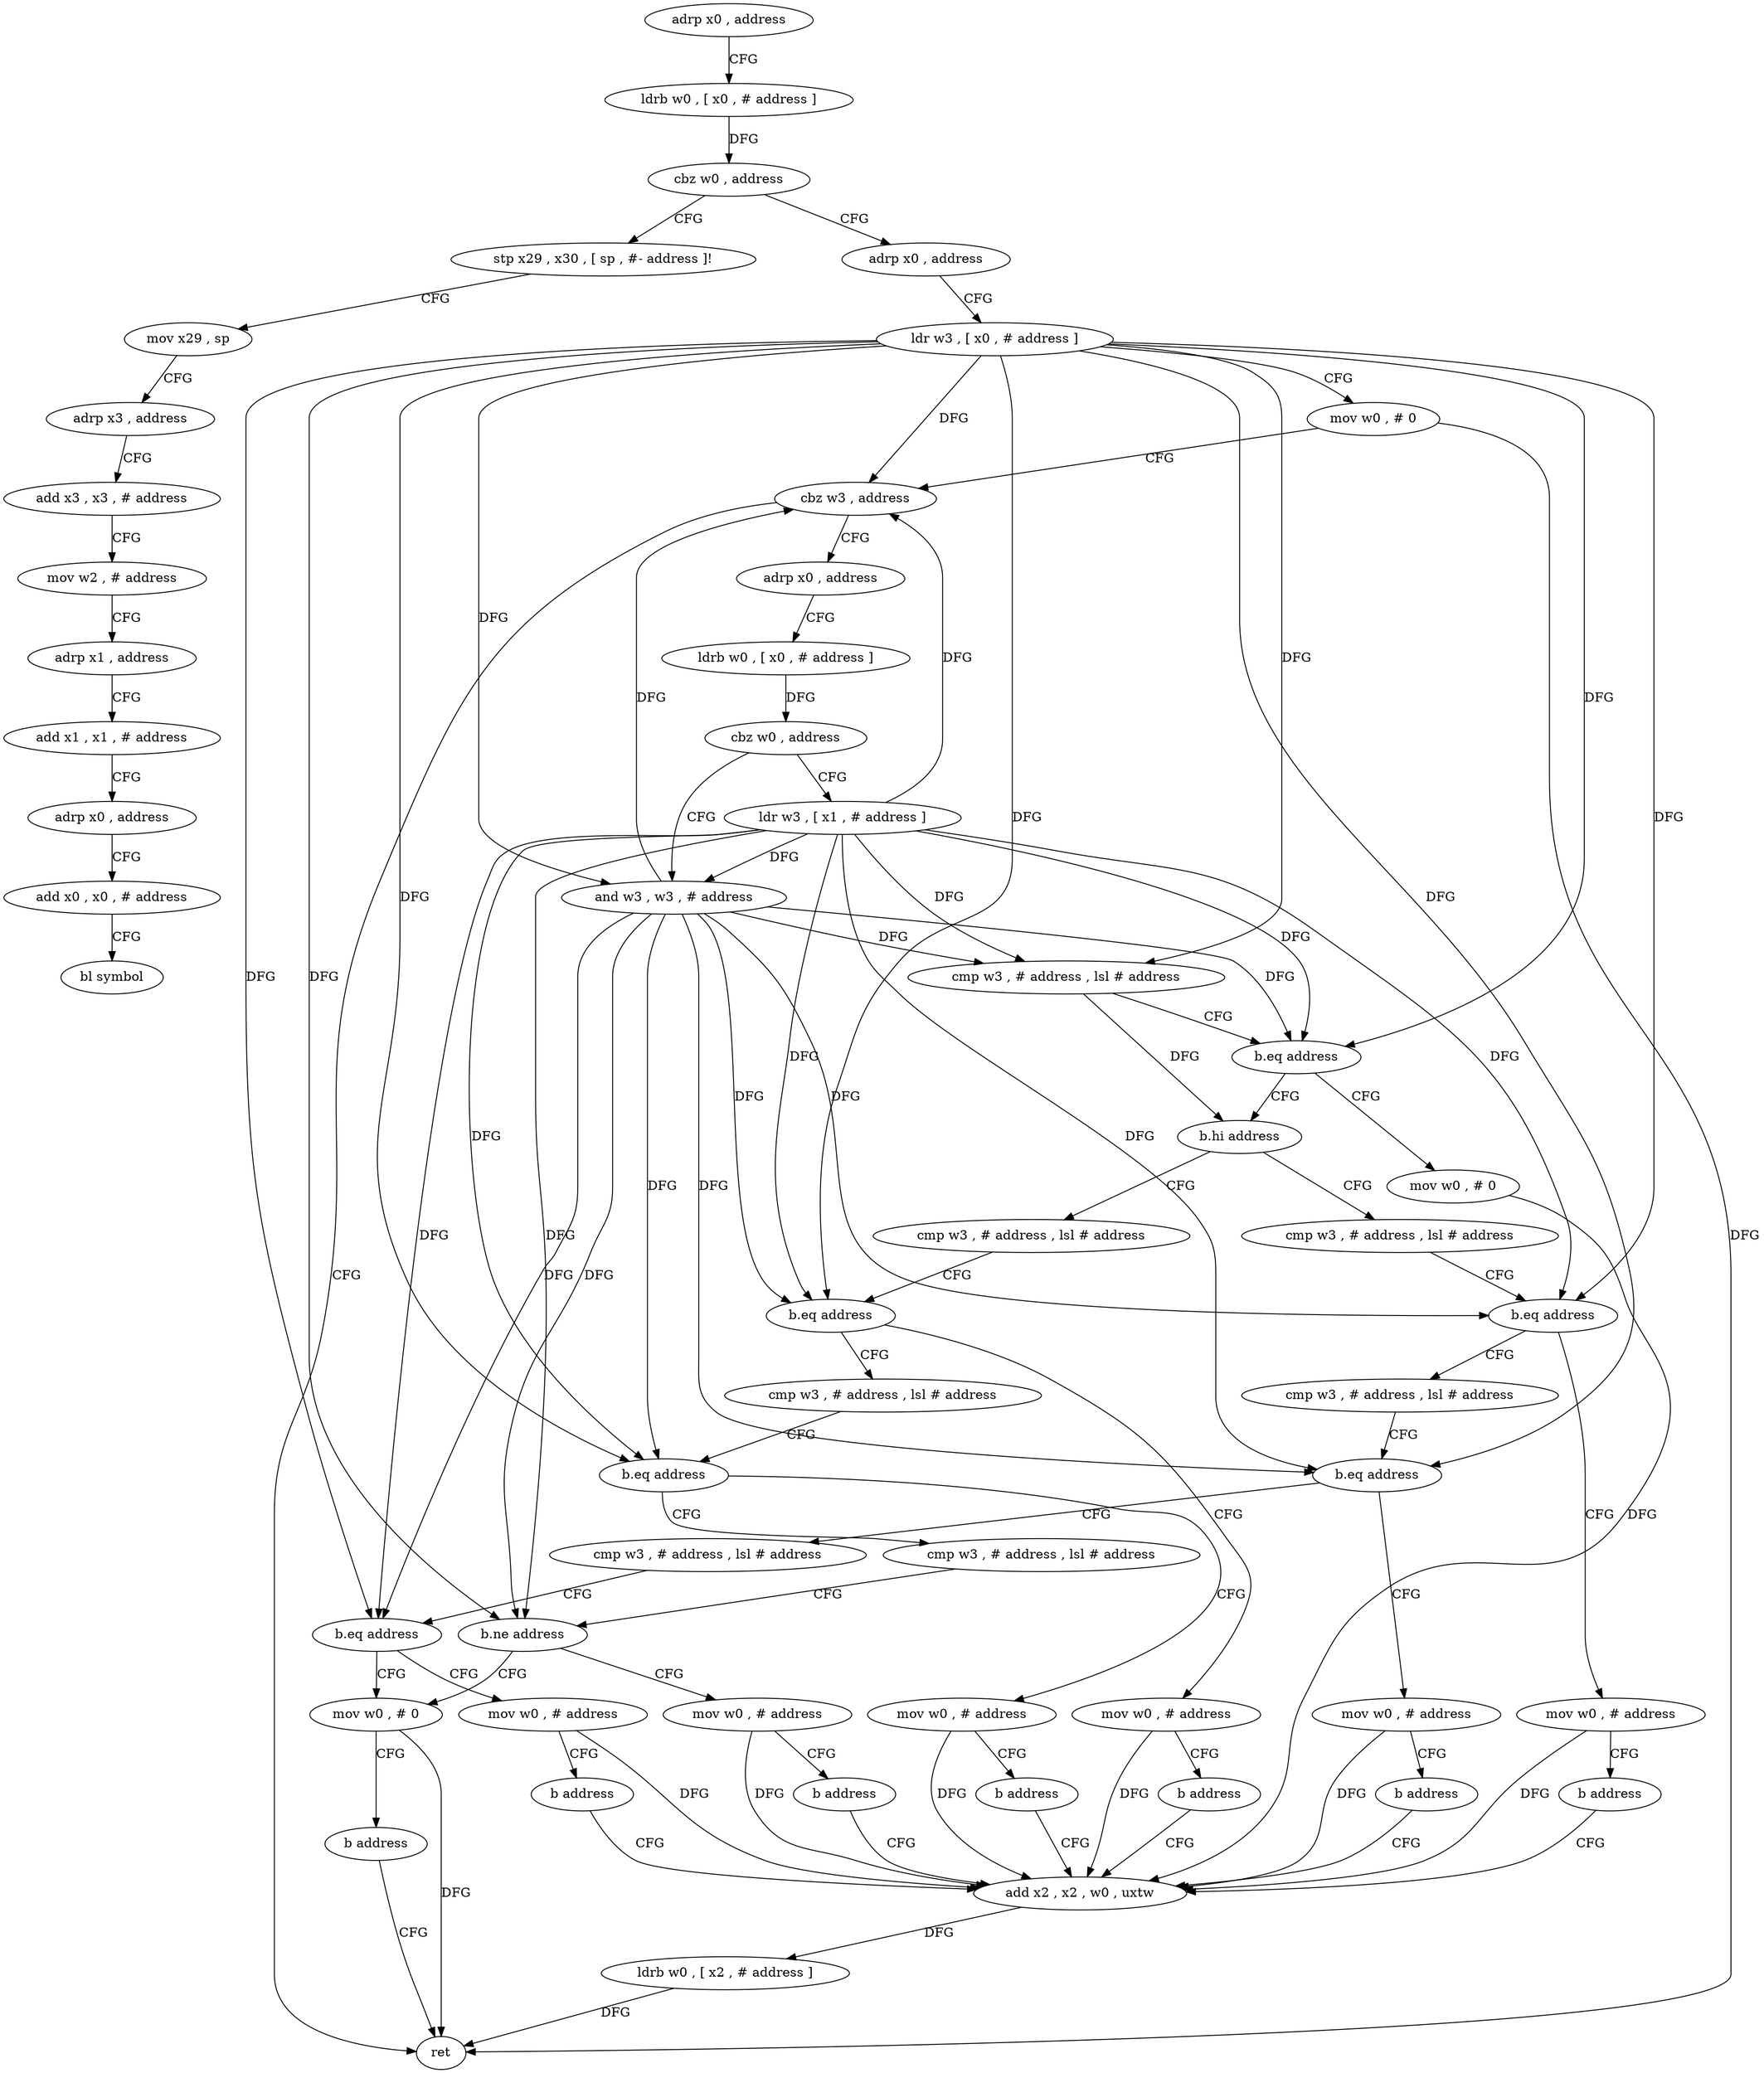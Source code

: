 digraph "func" {
"4216960" [label = "adrp x0 , address" ]
"4216964" [label = "ldrb w0 , [ x0 , # address ]" ]
"4216968" [label = "cbz w0 , address" ]
"4217052" [label = "stp x29 , x30 , [ sp , #- address ]!" ]
"4216972" [label = "adrp x0 , address" ]
"4217056" [label = "mov x29 , sp" ]
"4217060" [label = "adrp x3 , address" ]
"4217064" [label = "add x3 , x3 , # address" ]
"4217068" [label = "mov w2 , # address" ]
"4217072" [label = "adrp x1 , address" ]
"4217076" [label = "add x1 , x1 , # address" ]
"4217080" [label = "adrp x0 , address" ]
"4217084" [label = "add x0 , x0 , # address" ]
"4217088" [label = "bl symbol" ]
"4216976" [label = "ldr w3 , [ x0 , # address ]" ]
"4216980" [label = "mov w0 , # 0" ]
"4216984" [label = "cbz w3 , address" ]
"4217104" [label = "ret" ]
"4216988" [label = "adrp x0 , address" ]
"4216992" [label = "ldrb w0 , [ x0 , # address ]" ]
"4216996" [label = "cbz w0 , address" ]
"4217004" [label = "and w3 , w3 , # address" ]
"4217000" [label = "ldr w3 , [ x1 , # address ]" ]
"4217008" [label = "cmp w3 , # address , lsl # address" ]
"4217012" [label = "b.eq address" ]
"4217092" [label = "mov w0 , # 0" ]
"4217016" [label = "b.hi address" ]
"4217096" [label = "add x2 , x2 , w0 , uxtw" ]
"4217132" [label = "cmp w3 , # address , lsl # address" ]
"4217020" [label = "cmp w3 , # address , lsl # address" ]
"4217136" [label = "b.eq address" ]
"4217172" [label = "mov w0 , # address" ]
"4217140" [label = "cmp w3 , # address , lsl # address" ]
"4217024" [label = "b.eq address" ]
"4217108" [label = "mov w0 , # address" ]
"4217028" [label = "cmp w3 , # address , lsl # address" ]
"4217176" [label = "b address" ]
"4217144" [label = "b.eq address" ]
"4217116" [label = "mov w0 , # address" ]
"4217148" [label = "cmp w3 , # address , lsl # address" ]
"4217112" [label = "b address" ]
"4217032" [label = "b.eq address" ]
"4217164" [label = "mov w0 , # address" ]
"4217036" [label = "cmp w3 , # address , lsl # address" ]
"4217100" [label = "ldrb w0 , [ x2 , # address ]" ]
"4217120" [label = "b address" ]
"4217152" [label = "b.ne address" ]
"4217044" [label = "mov w0 , # 0" ]
"4217156" [label = "mov w0 , # address" ]
"4217168" [label = "b address" ]
"4217040" [label = "b.eq address" ]
"4217124" [label = "mov w0 , # address" ]
"4217048" [label = "b address" ]
"4217160" [label = "b address" ]
"4217128" [label = "b address" ]
"4216960" -> "4216964" [ label = "CFG" ]
"4216964" -> "4216968" [ label = "DFG" ]
"4216968" -> "4217052" [ label = "CFG" ]
"4216968" -> "4216972" [ label = "CFG" ]
"4217052" -> "4217056" [ label = "CFG" ]
"4216972" -> "4216976" [ label = "CFG" ]
"4217056" -> "4217060" [ label = "CFG" ]
"4217060" -> "4217064" [ label = "CFG" ]
"4217064" -> "4217068" [ label = "CFG" ]
"4217068" -> "4217072" [ label = "CFG" ]
"4217072" -> "4217076" [ label = "CFG" ]
"4217076" -> "4217080" [ label = "CFG" ]
"4217080" -> "4217084" [ label = "CFG" ]
"4217084" -> "4217088" [ label = "CFG" ]
"4216976" -> "4216980" [ label = "CFG" ]
"4216976" -> "4216984" [ label = "DFG" ]
"4216976" -> "4217004" [ label = "DFG" ]
"4216976" -> "4217008" [ label = "DFG" ]
"4216976" -> "4217012" [ label = "DFG" ]
"4216976" -> "4217136" [ label = "DFG" ]
"4216976" -> "4217024" [ label = "DFG" ]
"4216976" -> "4217144" [ label = "DFG" ]
"4216976" -> "4217032" [ label = "DFG" ]
"4216976" -> "4217152" [ label = "DFG" ]
"4216976" -> "4217040" [ label = "DFG" ]
"4216980" -> "4216984" [ label = "CFG" ]
"4216980" -> "4217104" [ label = "DFG" ]
"4216984" -> "4217104" [ label = "CFG" ]
"4216984" -> "4216988" [ label = "CFG" ]
"4216988" -> "4216992" [ label = "CFG" ]
"4216992" -> "4216996" [ label = "DFG" ]
"4216996" -> "4217004" [ label = "CFG" ]
"4216996" -> "4217000" [ label = "CFG" ]
"4217004" -> "4217008" [ label = "DFG" ]
"4217004" -> "4216984" [ label = "DFG" ]
"4217004" -> "4217012" [ label = "DFG" ]
"4217004" -> "4217136" [ label = "DFG" ]
"4217004" -> "4217024" [ label = "DFG" ]
"4217004" -> "4217144" [ label = "DFG" ]
"4217004" -> "4217032" [ label = "DFG" ]
"4217004" -> "4217152" [ label = "DFG" ]
"4217004" -> "4217040" [ label = "DFG" ]
"4217000" -> "4217004" [ label = "DFG" ]
"4217000" -> "4216984" [ label = "DFG" ]
"4217000" -> "4217008" [ label = "DFG" ]
"4217000" -> "4217012" [ label = "DFG" ]
"4217000" -> "4217136" [ label = "DFG" ]
"4217000" -> "4217024" [ label = "DFG" ]
"4217000" -> "4217144" [ label = "DFG" ]
"4217000" -> "4217032" [ label = "DFG" ]
"4217000" -> "4217152" [ label = "DFG" ]
"4217000" -> "4217040" [ label = "DFG" ]
"4217008" -> "4217012" [ label = "CFG" ]
"4217008" -> "4217016" [ label = "DFG" ]
"4217012" -> "4217092" [ label = "CFG" ]
"4217012" -> "4217016" [ label = "CFG" ]
"4217092" -> "4217096" [ label = "DFG" ]
"4217016" -> "4217132" [ label = "CFG" ]
"4217016" -> "4217020" [ label = "CFG" ]
"4217096" -> "4217100" [ label = "DFG" ]
"4217132" -> "4217136" [ label = "CFG" ]
"4217020" -> "4217024" [ label = "CFG" ]
"4217136" -> "4217172" [ label = "CFG" ]
"4217136" -> "4217140" [ label = "CFG" ]
"4217172" -> "4217176" [ label = "CFG" ]
"4217172" -> "4217096" [ label = "DFG" ]
"4217140" -> "4217144" [ label = "CFG" ]
"4217024" -> "4217108" [ label = "CFG" ]
"4217024" -> "4217028" [ label = "CFG" ]
"4217108" -> "4217112" [ label = "CFG" ]
"4217108" -> "4217096" [ label = "DFG" ]
"4217028" -> "4217032" [ label = "CFG" ]
"4217176" -> "4217096" [ label = "CFG" ]
"4217144" -> "4217116" [ label = "CFG" ]
"4217144" -> "4217148" [ label = "CFG" ]
"4217116" -> "4217120" [ label = "CFG" ]
"4217116" -> "4217096" [ label = "DFG" ]
"4217148" -> "4217152" [ label = "CFG" ]
"4217112" -> "4217096" [ label = "CFG" ]
"4217032" -> "4217164" [ label = "CFG" ]
"4217032" -> "4217036" [ label = "CFG" ]
"4217164" -> "4217168" [ label = "CFG" ]
"4217164" -> "4217096" [ label = "DFG" ]
"4217036" -> "4217040" [ label = "CFG" ]
"4217100" -> "4217104" [ label = "DFG" ]
"4217120" -> "4217096" [ label = "CFG" ]
"4217152" -> "4217044" [ label = "CFG" ]
"4217152" -> "4217156" [ label = "CFG" ]
"4217044" -> "4217048" [ label = "CFG" ]
"4217044" -> "4217104" [ label = "DFG" ]
"4217156" -> "4217160" [ label = "CFG" ]
"4217156" -> "4217096" [ label = "DFG" ]
"4217168" -> "4217096" [ label = "CFG" ]
"4217040" -> "4217124" [ label = "CFG" ]
"4217040" -> "4217044" [ label = "CFG" ]
"4217124" -> "4217128" [ label = "CFG" ]
"4217124" -> "4217096" [ label = "DFG" ]
"4217048" -> "4217104" [ label = "CFG" ]
"4217160" -> "4217096" [ label = "CFG" ]
"4217128" -> "4217096" [ label = "CFG" ]
}

